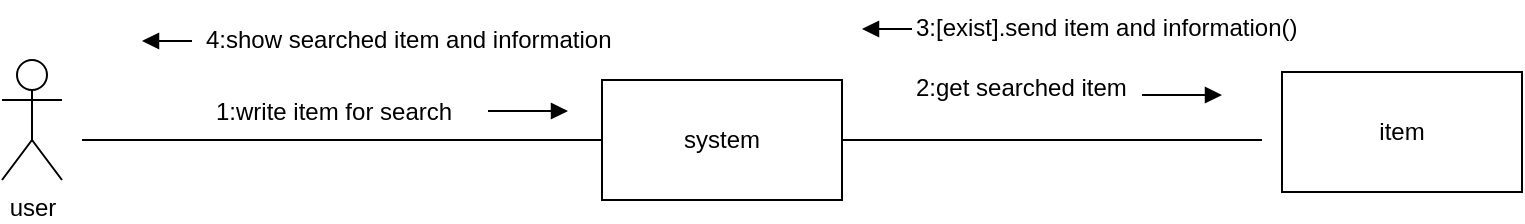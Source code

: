 <mxfile version="10.6.7" type="github"><diagram id="47FkYfOFMAUk4JwE5MFR" name="Page-1"><mxGraphModel dx="1295" dy="595" grid="1" gridSize="10" guides="1" tooltips="1" connect="1" arrows="1" fold="1" page="1" pageScale="1" pageWidth="850" pageHeight="1100" math="0" shadow="0"><root><mxCell id="0"/><mxCell id="1" parent="0"/><mxCell id="5TsXqGMyac2PPAOi47Oy-1" value="user" style="shape=umlActor;verticalLabelPosition=bottom;labelBackgroundColor=#ffffff;verticalAlign=top;html=1;outlineConnect=0;" vertex="1" parent="1"><mxGeometry x="70" y="240" width="30" height="60" as="geometry"/></mxCell><mxCell id="5TsXqGMyac2PPAOi47Oy-4" value="system" style="rounded=0;whiteSpace=wrap;html=1;" vertex="1" parent="1"><mxGeometry x="370" y="250" width="120" height="60" as="geometry"/></mxCell><mxCell id="5TsXqGMyac2PPAOi47Oy-7" value="item" style="rounded=0;whiteSpace=wrap;html=1;" vertex="1" parent="1"><mxGeometry x="710" y="246" width="120" height="60" as="geometry"/></mxCell><mxCell id="5TsXqGMyac2PPAOi47Oy-8" value="" style="line;strokeWidth=1;fillColor=none;align=left;verticalAlign=middle;spacingTop=-1;spacingLeft=3;spacingRight=3;rotatable=0;labelPosition=right;points=[];portConstraint=eastwest;" vertex="1" parent="1"><mxGeometry x="110" y="276" width="260" height="8" as="geometry"/></mxCell><mxCell id="5TsXqGMyac2PPAOi47Oy-9" value="" style="line;strokeWidth=1;fillColor=none;align=left;verticalAlign=middle;spacingTop=-1;spacingLeft=3;spacingRight=3;rotatable=0;labelPosition=right;points=[];portConstraint=eastwest;" vertex="1" parent="1"><mxGeometry x="490" y="276" width="210" height="8" as="geometry"/></mxCell><mxCell id="5TsXqGMyac2PPAOi47Oy-10" value="1:write item for search" style="text;html=1;resizable=0;points=[];autosize=1;align=left;verticalAlign=top;spacingTop=-4;" vertex="1" parent="1"><mxGeometry x="175" y="256" width="130" height="10" as="geometry"/></mxCell><mxCell id="5TsXqGMyac2PPAOi47Oy-11" value="2:get searched item" style="text;html=1;" vertex="1" parent="1"><mxGeometry x="525" y="240" width="120" height="30" as="geometry"/></mxCell><mxCell id="5TsXqGMyac2PPAOi47Oy-12" value="3:[exist].send item and information()" style="text;html=1;" vertex="1" parent="1"><mxGeometry x="525" y="210" width="210" height="30" as="geometry"/></mxCell><mxCell id="5TsXqGMyac2PPAOi47Oy-14" value="4:show searched item and information" style="text;html=1;" vertex="1" parent="1"><mxGeometry x="170" y="216" width="220" height="30" as="geometry"/></mxCell><mxCell id="5TsXqGMyac2PPAOi47Oy-15" value="" style="html=1;verticalAlign=bottom;endArrow=block;" edge="1" parent="1"><mxGeometry x="1" y="100" width="80" relative="1" as="geometry"><mxPoint x="313" y="265.5" as="sourcePoint"/><mxPoint x="353" y="265.5" as="targetPoint"/><mxPoint x="100" y="100" as="offset"/></mxGeometry></mxCell><mxCell id="5TsXqGMyac2PPAOi47Oy-16" value="" style="html=1;verticalAlign=bottom;endArrow=block;" edge="1" parent="1"><mxGeometry x="1" y="100" width="80" relative="1" as="geometry"><mxPoint x="640" y="257.5" as="sourcePoint"/><mxPoint x="680" y="257.5" as="targetPoint"/><mxPoint x="100" y="100" as="offset"/></mxGeometry></mxCell><mxCell id="5TsXqGMyac2PPAOi47Oy-20" value="" style="html=1;verticalAlign=bottom;endArrow=block;" edge="1" parent="1"><mxGeometry x="-1" y="161" width="80" relative="1" as="geometry"><mxPoint x="165" y="230.5" as="sourcePoint"/><mxPoint x="140" y="230.5" as="targetPoint"/><mxPoint x="140" y="-81" as="offset"/></mxGeometry></mxCell><mxCell id="5TsXqGMyac2PPAOi47Oy-24" value="" style="html=1;verticalAlign=bottom;endArrow=block;" edge="1" parent="1"><mxGeometry x="-1" y="161" width="80" relative="1" as="geometry"><mxPoint x="525" y="224.5" as="sourcePoint"/><mxPoint x="500" y="224.5" as="targetPoint"/><mxPoint x="140" y="-81" as="offset"/></mxGeometry></mxCell></root></mxGraphModel></diagram></mxfile>